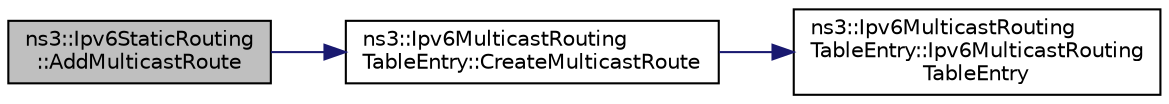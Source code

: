 digraph "ns3::Ipv6StaticRouting::AddMulticastRoute"
{
  edge [fontname="Helvetica",fontsize="10",labelfontname="Helvetica",labelfontsize="10"];
  node [fontname="Helvetica",fontsize="10",shape=record];
  rankdir="LR";
  Node1 [label="ns3::Ipv6StaticRouting\l::AddMulticastRoute",height=0.2,width=0.4,color="black", fillcolor="grey75", style="filled", fontcolor="black"];
  Node1 -> Node2 [color="midnightblue",fontsize="10",style="solid"];
  Node2 [label="ns3::Ipv6MulticastRouting\lTableEntry::CreateMulticastRoute",height=0.2,width=0.4,color="black", fillcolor="white", style="filled",URL="$d7/dbe/classns3_1_1Ipv6MulticastRoutingTableEntry.html#ac82fd8a194e25b1eb30cb1a8c8ce8cff",tooltip="Create a multicast route. "];
  Node2 -> Node3 [color="midnightblue",fontsize="10",style="solid"];
  Node3 [label="ns3::Ipv6MulticastRouting\lTableEntry::Ipv6MulticastRouting\lTableEntry",height=0.2,width=0.4,color="black", fillcolor="white", style="filled",URL="$d7/dbe/classns3_1_1Ipv6MulticastRoutingTableEntry.html#a9e03739078a3a1dcc6e08126e59d6d1b",tooltip="Constructor. "];
}
